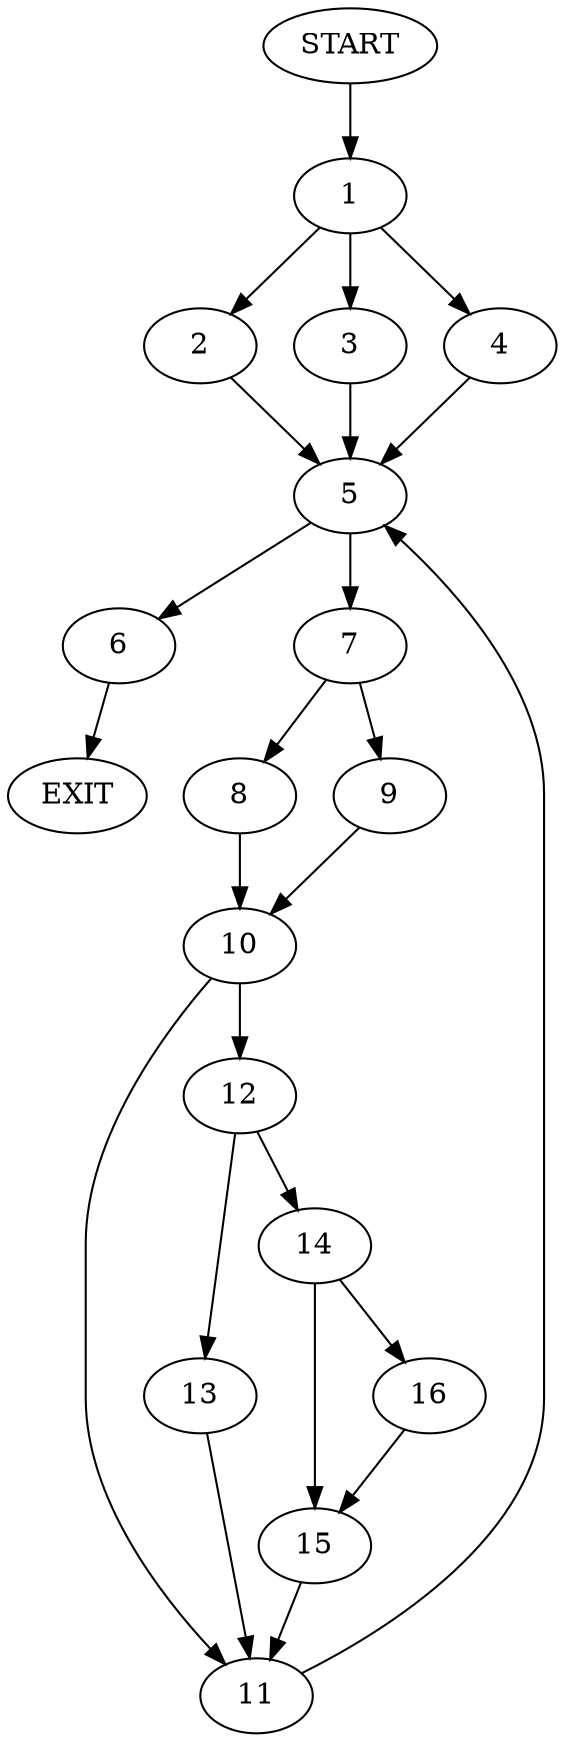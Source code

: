 digraph {
0 [label="START"]
17 [label="EXIT"]
0 -> 1
1 -> 2
1 -> 3
1 -> 4
3 -> 5
4 -> 5
2 -> 5
5 -> 6
5 -> 7
6 -> 17
7 -> 8
7 -> 9
8 -> 10
9 -> 10
10 -> 11
10 -> 12
12 -> 13
12 -> 14
11 -> 5
13 -> 11
14 -> 15
14 -> 16
15 -> 11
16 -> 15
}
